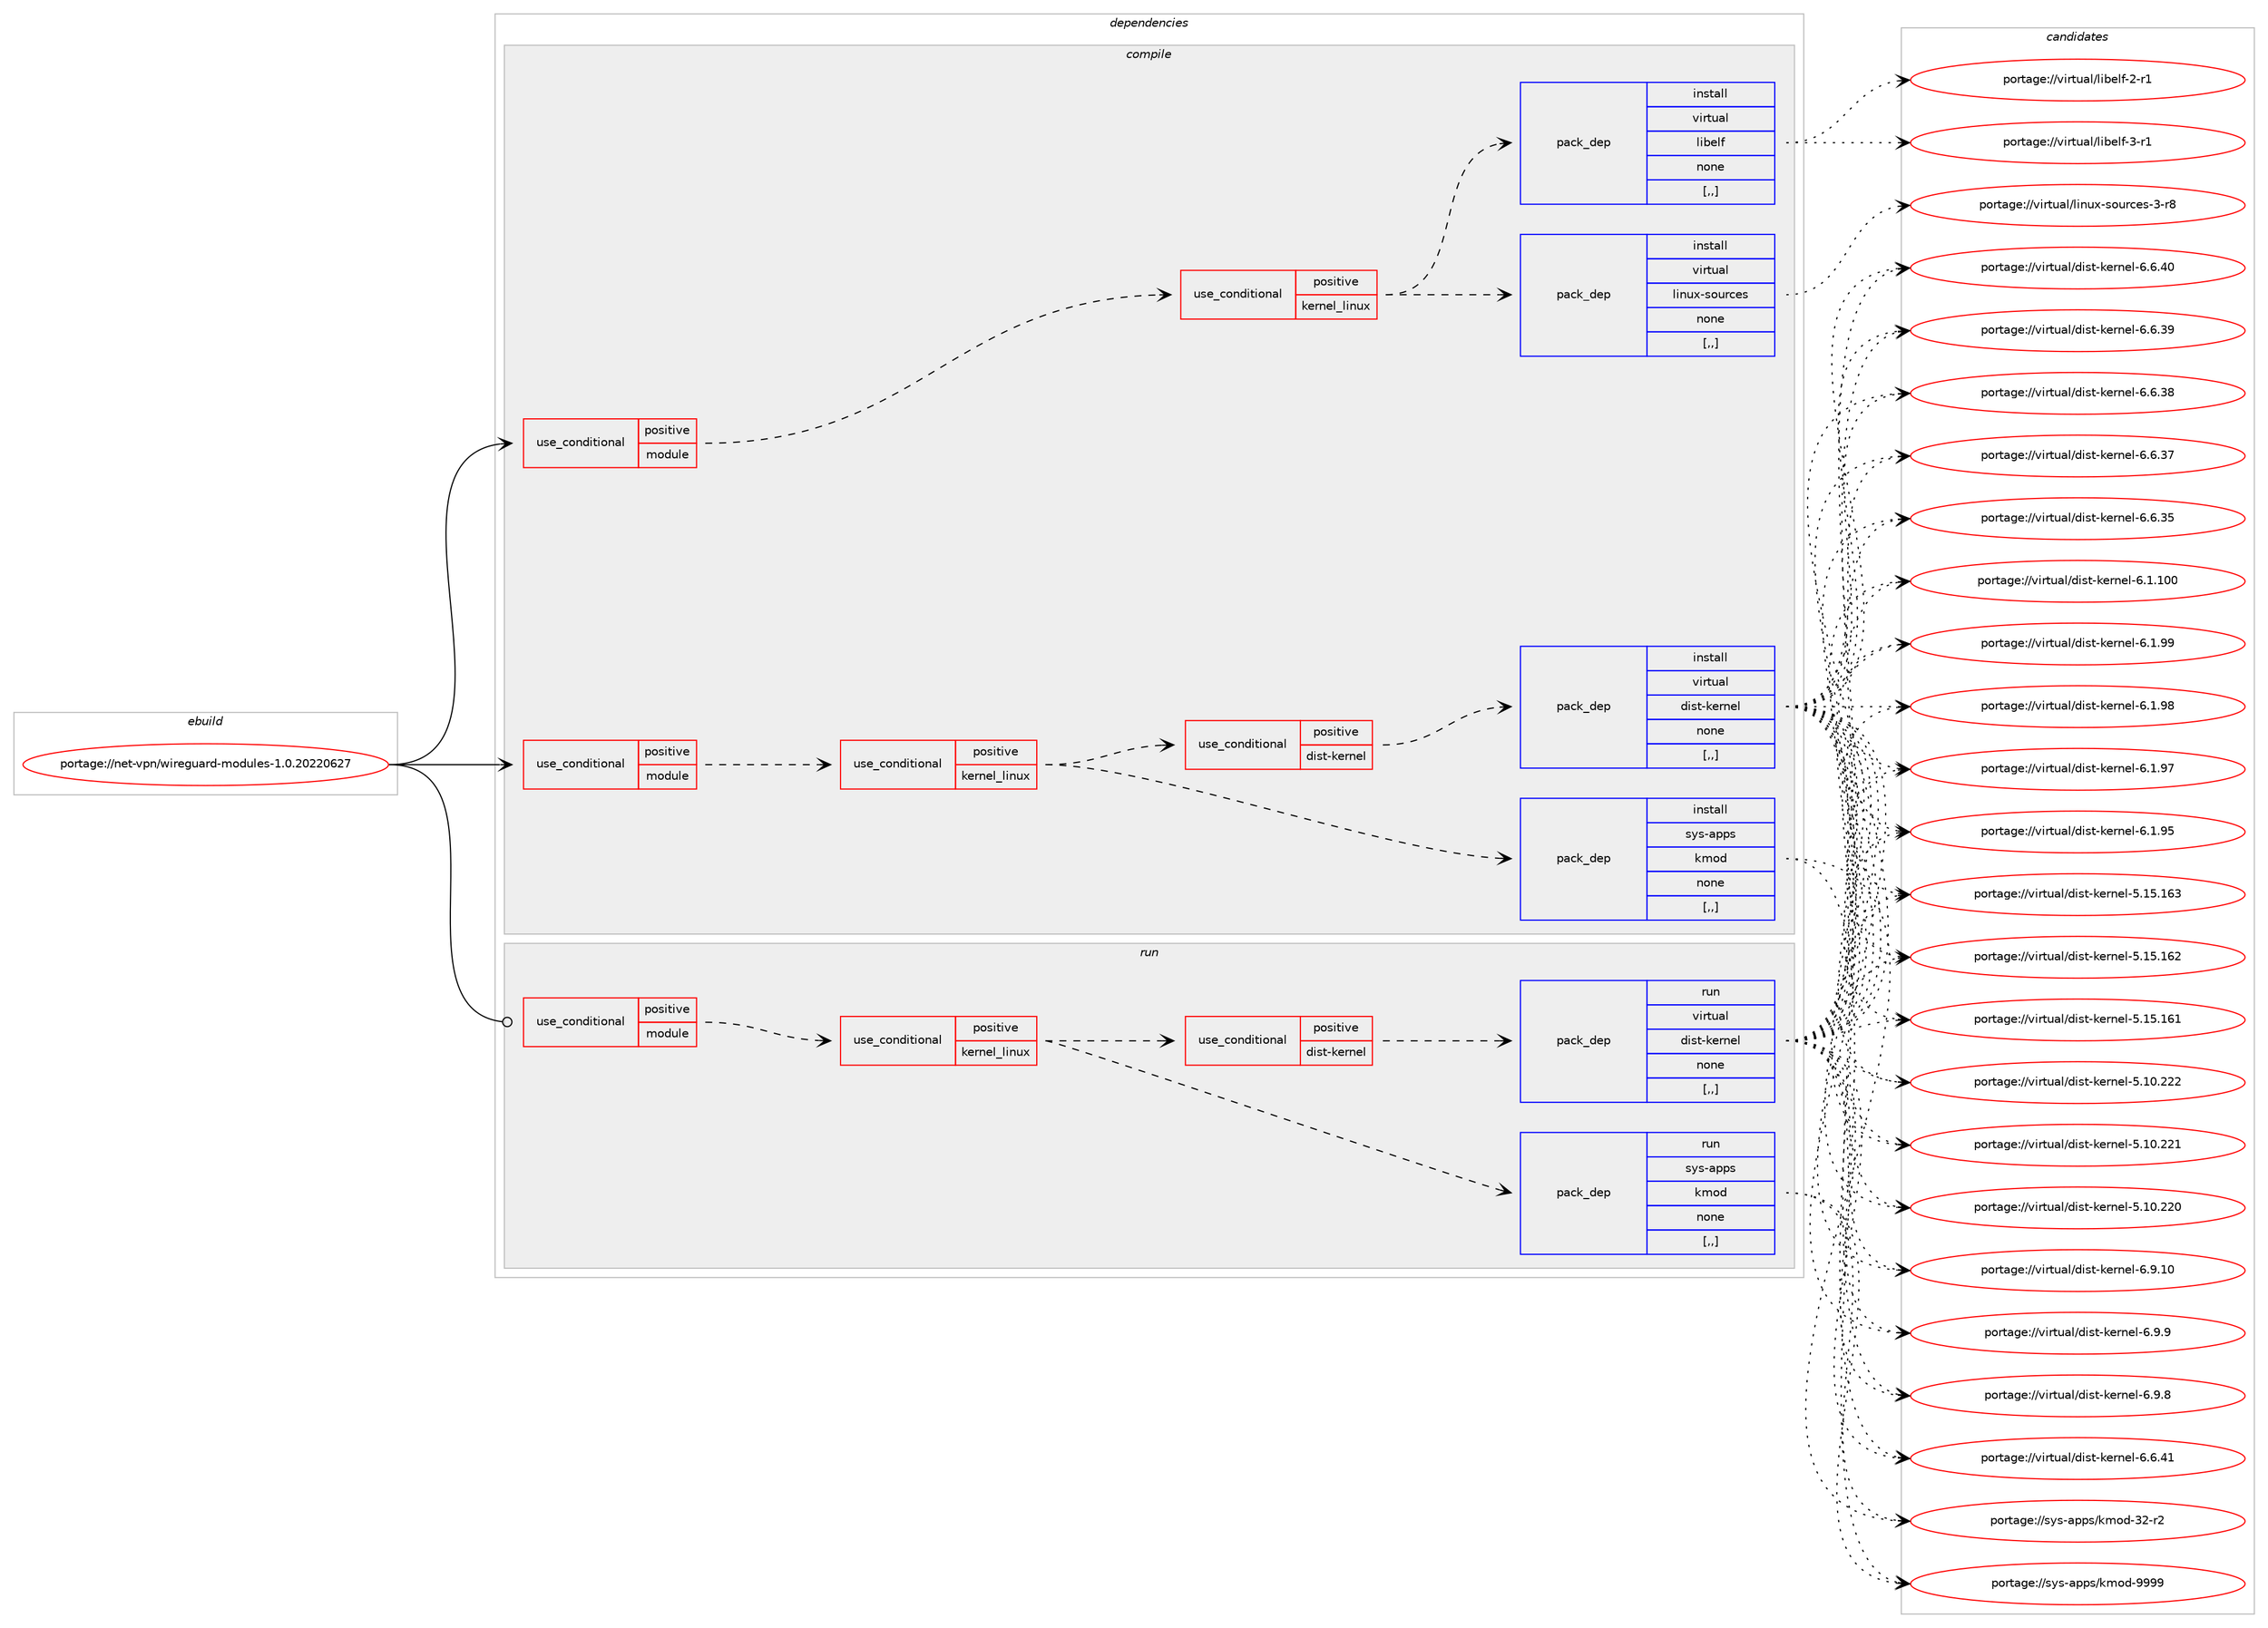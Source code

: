 digraph prolog {

# *************
# Graph options
# *************

newrank=true;
concentrate=true;
compound=true;
graph [rankdir=LR,fontname=Helvetica,fontsize=10,ranksep=1.5];#, ranksep=2.5, nodesep=0.2];
edge  [arrowhead=vee];
node  [fontname=Helvetica,fontsize=10];

# **********
# The ebuild
# **********

subgraph cluster_leftcol {
color=gray;
label=<<i>ebuild</i>>;
id [label="portage://net-vpn/wireguard-modules-1.0.20220627", color=red, width=4, href="../net-vpn/wireguard-modules-1.0.20220627.svg"];
}

# ****************
# The dependencies
# ****************

subgraph cluster_midcol {
color=gray;
label=<<i>dependencies</i>>;
subgraph cluster_compile {
fillcolor="#eeeeee";
style=filled;
label=<<i>compile</i>>;
subgraph cond102722 {
dependency387935 [label=<<TABLE BORDER="0" CELLBORDER="1" CELLSPACING="0" CELLPADDING="4"><TR><TD ROWSPAN="3" CELLPADDING="10">use_conditional</TD></TR><TR><TD>positive</TD></TR><TR><TD>module</TD></TR></TABLE>>, shape=none, color=red];
subgraph cond102723 {
dependency387936 [label=<<TABLE BORDER="0" CELLBORDER="1" CELLSPACING="0" CELLPADDING="4"><TR><TD ROWSPAN="3" CELLPADDING="10">use_conditional</TD></TR><TR><TD>positive</TD></TR><TR><TD>kernel_linux</TD></TR></TABLE>>, shape=none, color=red];
subgraph pack282425 {
dependency387937 [label=<<TABLE BORDER="0" CELLBORDER="1" CELLSPACING="0" CELLPADDING="4" WIDTH="220"><TR><TD ROWSPAN="6" CELLPADDING="30">pack_dep</TD></TR><TR><TD WIDTH="110">install</TD></TR><TR><TD>sys-apps</TD></TR><TR><TD>kmod</TD></TR><TR><TD>none</TD></TR><TR><TD>[,,]</TD></TR></TABLE>>, shape=none, color=blue];
}
dependency387936:e -> dependency387937:w [weight=20,style="dashed",arrowhead="vee"];
subgraph cond102724 {
dependency387938 [label=<<TABLE BORDER="0" CELLBORDER="1" CELLSPACING="0" CELLPADDING="4"><TR><TD ROWSPAN="3" CELLPADDING="10">use_conditional</TD></TR><TR><TD>positive</TD></TR><TR><TD>dist-kernel</TD></TR></TABLE>>, shape=none, color=red];
subgraph pack282426 {
dependency387939 [label=<<TABLE BORDER="0" CELLBORDER="1" CELLSPACING="0" CELLPADDING="4" WIDTH="220"><TR><TD ROWSPAN="6" CELLPADDING="30">pack_dep</TD></TR><TR><TD WIDTH="110">install</TD></TR><TR><TD>virtual</TD></TR><TR><TD>dist-kernel</TD></TR><TR><TD>none</TD></TR><TR><TD>[,,]</TD></TR></TABLE>>, shape=none, color=blue];
}
dependency387938:e -> dependency387939:w [weight=20,style="dashed",arrowhead="vee"];
}
dependency387936:e -> dependency387938:w [weight=20,style="dashed",arrowhead="vee"];
}
dependency387935:e -> dependency387936:w [weight=20,style="dashed",arrowhead="vee"];
}
id:e -> dependency387935:w [weight=20,style="solid",arrowhead="vee"];
subgraph cond102725 {
dependency387940 [label=<<TABLE BORDER="0" CELLBORDER="1" CELLSPACING="0" CELLPADDING="4"><TR><TD ROWSPAN="3" CELLPADDING="10">use_conditional</TD></TR><TR><TD>positive</TD></TR><TR><TD>module</TD></TR></TABLE>>, shape=none, color=red];
subgraph cond102726 {
dependency387941 [label=<<TABLE BORDER="0" CELLBORDER="1" CELLSPACING="0" CELLPADDING="4"><TR><TD ROWSPAN="3" CELLPADDING="10">use_conditional</TD></TR><TR><TD>positive</TD></TR><TR><TD>kernel_linux</TD></TR></TABLE>>, shape=none, color=red];
subgraph pack282427 {
dependency387942 [label=<<TABLE BORDER="0" CELLBORDER="1" CELLSPACING="0" CELLPADDING="4" WIDTH="220"><TR><TD ROWSPAN="6" CELLPADDING="30">pack_dep</TD></TR><TR><TD WIDTH="110">install</TD></TR><TR><TD>virtual</TD></TR><TR><TD>linux-sources</TD></TR><TR><TD>none</TD></TR><TR><TD>[,,]</TD></TR></TABLE>>, shape=none, color=blue];
}
dependency387941:e -> dependency387942:w [weight=20,style="dashed",arrowhead="vee"];
subgraph pack282428 {
dependency387943 [label=<<TABLE BORDER="0" CELLBORDER="1" CELLSPACING="0" CELLPADDING="4" WIDTH="220"><TR><TD ROWSPAN="6" CELLPADDING="30">pack_dep</TD></TR><TR><TD WIDTH="110">install</TD></TR><TR><TD>virtual</TD></TR><TR><TD>libelf</TD></TR><TR><TD>none</TD></TR><TR><TD>[,,]</TD></TR></TABLE>>, shape=none, color=blue];
}
dependency387941:e -> dependency387943:w [weight=20,style="dashed",arrowhead="vee"];
}
dependency387940:e -> dependency387941:w [weight=20,style="dashed",arrowhead="vee"];
}
id:e -> dependency387940:w [weight=20,style="solid",arrowhead="vee"];
}
subgraph cluster_compileandrun {
fillcolor="#eeeeee";
style=filled;
label=<<i>compile and run</i>>;
}
subgraph cluster_run {
fillcolor="#eeeeee";
style=filled;
label=<<i>run</i>>;
subgraph cond102727 {
dependency387944 [label=<<TABLE BORDER="0" CELLBORDER="1" CELLSPACING="0" CELLPADDING="4"><TR><TD ROWSPAN="3" CELLPADDING="10">use_conditional</TD></TR><TR><TD>positive</TD></TR><TR><TD>module</TD></TR></TABLE>>, shape=none, color=red];
subgraph cond102728 {
dependency387945 [label=<<TABLE BORDER="0" CELLBORDER="1" CELLSPACING="0" CELLPADDING="4"><TR><TD ROWSPAN="3" CELLPADDING="10">use_conditional</TD></TR><TR><TD>positive</TD></TR><TR><TD>kernel_linux</TD></TR></TABLE>>, shape=none, color=red];
subgraph pack282429 {
dependency387946 [label=<<TABLE BORDER="0" CELLBORDER="1" CELLSPACING="0" CELLPADDING="4" WIDTH="220"><TR><TD ROWSPAN="6" CELLPADDING="30">pack_dep</TD></TR><TR><TD WIDTH="110">run</TD></TR><TR><TD>sys-apps</TD></TR><TR><TD>kmod</TD></TR><TR><TD>none</TD></TR><TR><TD>[,,]</TD></TR></TABLE>>, shape=none, color=blue];
}
dependency387945:e -> dependency387946:w [weight=20,style="dashed",arrowhead="vee"];
subgraph cond102729 {
dependency387947 [label=<<TABLE BORDER="0" CELLBORDER="1" CELLSPACING="0" CELLPADDING="4"><TR><TD ROWSPAN="3" CELLPADDING="10">use_conditional</TD></TR><TR><TD>positive</TD></TR><TR><TD>dist-kernel</TD></TR></TABLE>>, shape=none, color=red];
subgraph pack282430 {
dependency387948 [label=<<TABLE BORDER="0" CELLBORDER="1" CELLSPACING="0" CELLPADDING="4" WIDTH="220"><TR><TD ROWSPAN="6" CELLPADDING="30">pack_dep</TD></TR><TR><TD WIDTH="110">run</TD></TR><TR><TD>virtual</TD></TR><TR><TD>dist-kernel</TD></TR><TR><TD>none</TD></TR><TR><TD>[,,]</TD></TR></TABLE>>, shape=none, color=blue];
}
dependency387947:e -> dependency387948:w [weight=20,style="dashed",arrowhead="vee"];
}
dependency387945:e -> dependency387947:w [weight=20,style="dashed",arrowhead="vee"];
}
dependency387944:e -> dependency387945:w [weight=20,style="dashed",arrowhead="vee"];
}
id:e -> dependency387944:w [weight=20,style="solid",arrowhead="odot"];
}
}

# **************
# The candidates
# **************

subgraph cluster_choices {
rank=same;
color=gray;
label=<<i>candidates</i>>;

subgraph choice282425 {
color=black;
nodesep=1;
choice1151211154597112112115471071091111004557575757 [label="portage://sys-apps/kmod-9999", color=red, width=4,href="../sys-apps/kmod-9999.svg"];
choice1151211154597112112115471071091111004551504511450 [label="portage://sys-apps/kmod-32-r2", color=red, width=4,href="../sys-apps/kmod-32-r2.svg"];
dependency387937:e -> choice1151211154597112112115471071091111004557575757:w [style=dotted,weight="100"];
dependency387937:e -> choice1151211154597112112115471071091111004551504511450:w [style=dotted,weight="100"];
}
subgraph choice282426 {
color=black;
nodesep=1;
choice11810511411611797108471001051151164510710111411010110845544657464948 [label="portage://virtual/dist-kernel-6.9.10", color=red, width=4,href="../virtual/dist-kernel-6.9.10.svg"];
choice118105114116117971084710010511511645107101114110101108455446574657 [label="portage://virtual/dist-kernel-6.9.9", color=red, width=4,href="../virtual/dist-kernel-6.9.9.svg"];
choice118105114116117971084710010511511645107101114110101108455446574656 [label="portage://virtual/dist-kernel-6.9.8", color=red, width=4,href="../virtual/dist-kernel-6.9.8.svg"];
choice11810511411611797108471001051151164510710111411010110845544654465249 [label="portage://virtual/dist-kernel-6.6.41", color=red, width=4,href="../virtual/dist-kernel-6.6.41.svg"];
choice11810511411611797108471001051151164510710111411010110845544654465248 [label="portage://virtual/dist-kernel-6.6.40", color=red, width=4,href="../virtual/dist-kernel-6.6.40.svg"];
choice11810511411611797108471001051151164510710111411010110845544654465157 [label="portage://virtual/dist-kernel-6.6.39", color=red, width=4,href="../virtual/dist-kernel-6.6.39.svg"];
choice11810511411611797108471001051151164510710111411010110845544654465156 [label="portage://virtual/dist-kernel-6.6.38", color=red, width=4,href="../virtual/dist-kernel-6.6.38.svg"];
choice11810511411611797108471001051151164510710111411010110845544654465155 [label="portage://virtual/dist-kernel-6.6.37", color=red, width=4,href="../virtual/dist-kernel-6.6.37.svg"];
choice11810511411611797108471001051151164510710111411010110845544654465153 [label="portage://virtual/dist-kernel-6.6.35", color=red, width=4,href="../virtual/dist-kernel-6.6.35.svg"];
choice1181051141161179710847100105115116451071011141101011084554464946494848 [label="portage://virtual/dist-kernel-6.1.100", color=red, width=4,href="../virtual/dist-kernel-6.1.100.svg"];
choice11810511411611797108471001051151164510710111411010110845544649465757 [label="portage://virtual/dist-kernel-6.1.99", color=red, width=4,href="../virtual/dist-kernel-6.1.99.svg"];
choice11810511411611797108471001051151164510710111411010110845544649465756 [label="portage://virtual/dist-kernel-6.1.98", color=red, width=4,href="../virtual/dist-kernel-6.1.98.svg"];
choice11810511411611797108471001051151164510710111411010110845544649465755 [label="portage://virtual/dist-kernel-6.1.97", color=red, width=4,href="../virtual/dist-kernel-6.1.97.svg"];
choice11810511411611797108471001051151164510710111411010110845544649465753 [label="portage://virtual/dist-kernel-6.1.95", color=red, width=4,href="../virtual/dist-kernel-6.1.95.svg"];
choice118105114116117971084710010511511645107101114110101108455346495346495451 [label="portage://virtual/dist-kernel-5.15.163", color=red, width=4,href="../virtual/dist-kernel-5.15.163.svg"];
choice118105114116117971084710010511511645107101114110101108455346495346495450 [label="portage://virtual/dist-kernel-5.15.162", color=red, width=4,href="../virtual/dist-kernel-5.15.162.svg"];
choice118105114116117971084710010511511645107101114110101108455346495346495449 [label="portage://virtual/dist-kernel-5.15.161", color=red, width=4,href="../virtual/dist-kernel-5.15.161.svg"];
choice118105114116117971084710010511511645107101114110101108455346494846505050 [label="portage://virtual/dist-kernel-5.10.222", color=red, width=4,href="../virtual/dist-kernel-5.10.222.svg"];
choice118105114116117971084710010511511645107101114110101108455346494846505049 [label="portage://virtual/dist-kernel-5.10.221", color=red, width=4,href="../virtual/dist-kernel-5.10.221.svg"];
choice118105114116117971084710010511511645107101114110101108455346494846505048 [label="portage://virtual/dist-kernel-5.10.220", color=red, width=4,href="../virtual/dist-kernel-5.10.220.svg"];
dependency387939:e -> choice11810511411611797108471001051151164510710111411010110845544657464948:w [style=dotted,weight="100"];
dependency387939:e -> choice118105114116117971084710010511511645107101114110101108455446574657:w [style=dotted,weight="100"];
dependency387939:e -> choice118105114116117971084710010511511645107101114110101108455446574656:w [style=dotted,weight="100"];
dependency387939:e -> choice11810511411611797108471001051151164510710111411010110845544654465249:w [style=dotted,weight="100"];
dependency387939:e -> choice11810511411611797108471001051151164510710111411010110845544654465248:w [style=dotted,weight="100"];
dependency387939:e -> choice11810511411611797108471001051151164510710111411010110845544654465157:w [style=dotted,weight="100"];
dependency387939:e -> choice11810511411611797108471001051151164510710111411010110845544654465156:w [style=dotted,weight="100"];
dependency387939:e -> choice11810511411611797108471001051151164510710111411010110845544654465155:w [style=dotted,weight="100"];
dependency387939:e -> choice11810511411611797108471001051151164510710111411010110845544654465153:w [style=dotted,weight="100"];
dependency387939:e -> choice1181051141161179710847100105115116451071011141101011084554464946494848:w [style=dotted,weight="100"];
dependency387939:e -> choice11810511411611797108471001051151164510710111411010110845544649465757:w [style=dotted,weight="100"];
dependency387939:e -> choice11810511411611797108471001051151164510710111411010110845544649465756:w [style=dotted,weight="100"];
dependency387939:e -> choice11810511411611797108471001051151164510710111411010110845544649465755:w [style=dotted,weight="100"];
dependency387939:e -> choice11810511411611797108471001051151164510710111411010110845544649465753:w [style=dotted,weight="100"];
dependency387939:e -> choice118105114116117971084710010511511645107101114110101108455346495346495451:w [style=dotted,weight="100"];
dependency387939:e -> choice118105114116117971084710010511511645107101114110101108455346495346495450:w [style=dotted,weight="100"];
dependency387939:e -> choice118105114116117971084710010511511645107101114110101108455346495346495449:w [style=dotted,weight="100"];
dependency387939:e -> choice118105114116117971084710010511511645107101114110101108455346494846505050:w [style=dotted,weight="100"];
dependency387939:e -> choice118105114116117971084710010511511645107101114110101108455346494846505049:w [style=dotted,weight="100"];
dependency387939:e -> choice118105114116117971084710010511511645107101114110101108455346494846505048:w [style=dotted,weight="100"];
}
subgraph choice282427 {
color=black;
nodesep=1;
choice1181051141161179710847108105110117120451151111171149910111545514511456 [label="portage://virtual/linux-sources-3-r8", color=red, width=4,href="../virtual/linux-sources-3-r8.svg"];
dependency387942:e -> choice1181051141161179710847108105110117120451151111171149910111545514511456:w [style=dotted,weight="100"];
}
subgraph choice282428 {
color=black;
nodesep=1;
choice11810511411611797108471081059810110810245514511449 [label="portage://virtual/libelf-3-r1", color=red, width=4,href="../virtual/libelf-3-r1.svg"];
choice11810511411611797108471081059810110810245504511449 [label="portage://virtual/libelf-2-r1", color=red, width=4,href="../virtual/libelf-2-r1.svg"];
dependency387943:e -> choice11810511411611797108471081059810110810245514511449:w [style=dotted,weight="100"];
dependency387943:e -> choice11810511411611797108471081059810110810245504511449:w [style=dotted,weight="100"];
}
subgraph choice282429 {
color=black;
nodesep=1;
choice1151211154597112112115471071091111004557575757 [label="portage://sys-apps/kmod-9999", color=red, width=4,href="../sys-apps/kmod-9999.svg"];
choice1151211154597112112115471071091111004551504511450 [label="portage://sys-apps/kmod-32-r2", color=red, width=4,href="../sys-apps/kmod-32-r2.svg"];
dependency387946:e -> choice1151211154597112112115471071091111004557575757:w [style=dotted,weight="100"];
dependency387946:e -> choice1151211154597112112115471071091111004551504511450:w [style=dotted,weight="100"];
}
subgraph choice282430 {
color=black;
nodesep=1;
choice11810511411611797108471001051151164510710111411010110845544657464948 [label="portage://virtual/dist-kernel-6.9.10", color=red, width=4,href="../virtual/dist-kernel-6.9.10.svg"];
choice118105114116117971084710010511511645107101114110101108455446574657 [label="portage://virtual/dist-kernel-6.9.9", color=red, width=4,href="../virtual/dist-kernel-6.9.9.svg"];
choice118105114116117971084710010511511645107101114110101108455446574656 [label="portage://virtual/dist-kernel-6.9.8", color=red, width=4,href="../virtual/dist-kernel-6.9.8.svg"];
choice11810511411611797108471001051151164510710111411010110845544654465249 [label="portage://virtual/dist-kernel-6.6.41", color=red, width=4,href="../virtual/dist-kernel-6.6.41.svg"];
choice11810511411611797108471001051151164510710111411010110845544654465248 [label="portage://virtual/dist-kernel-6.6.40", color=red, width=4,href="../virtual/dist-kernel-6.6.40.svg"];
choice11810511411611797108471001051151164510710111411010110845544654465157 [label="portage://virtual/dist-kernel-6.6.39", color=red, width=4,href="../virtual/dist-kernel-6.6.39.svg"];
choice11810511411611797108471001051151164510710111411010110845544654465156 [label="portage://virtual/dist-kernel-6.6.38", color=red, width=4,href="../virtual/dist-kernel-6.6.38.svg"];
choice11810511411611797108471001051151164510710111411010110845544654465155 [label="portage://virtual/dist-kernel-6.6.37", color=red, width=4,href="../virtual/dist-kernel-6.6.37.svg"];
choice11810511411611797108471001051151164510710111411010110845544654465153 [label="portage://virtual/dist-kernel-6.6.35", color=red, width=4,href="../virtual/dist-kernel-6.6.35.svg"];
choice1181051141161179710847100105115116451071011141101011084554464946494848 [label="portage://virtual/dist-kernel-6.1.100", color=red, width=4,href="../virtual/dist-kernel-6.1.100.svg"];
choice11810511411611797108471001051151164510710111411010110845544649465757 [label="portage://virtual/dist-kernel-6.1.99", color=red, width=4,href="../virtual/dist-kernel-6.1.99.svg"];
choice11810511411611797108471001051151164510710111411010110845544649465756 [label="portage://virtual/dist-kernel-6.1.98", color=red, width=4,href="../virtual/dist-kernel-6.1.98.svg"];
choice11810511411611797108471001051151164510710111411010110845544649465755 [label="portage://virtual/dist-kernel-6.1.97", color=red, width=4,href="../virtual/dist-kernel-6.1.97.svg"];
choice11810511411611797108471001051151164510710111411010110845544649465753 [label="portage://virtual/dist-kernel-6.1.95", color=red, width=4,href="../virtual/dist-kernel-6.1.95.svg"];
choice118105114116117971084710010511511645107101114110101108455346495346495451 [label="portage://virtual/dist-kernel-5.15.163", color=red, width=4,href="../virtual/dist-kernel-5.15.163.svg"];
choice118105114116117971084710010511511645107101114110101108455346495346495450 [label="portage://virtual/dist-kernel-5.15.162", color=red, width=4,href="../virtual/dist-kernel-5.15.162.svg"];
choice118105114116117971084710010511511645107101114110101108455346495346495449 [label="portage://virtual/dist-kernel-5.15.161", color=red, width=4,href="../virtual/dist-kernel-5.15.161.svg"];
choice118105114116117971084710010511511645107101114110101108455346494846505050 [label="portage://virtual/dist-kernel-5.10.222", color=red, width=4,href="../virtual/dist-kernel-5.10.222.svg"];
choice118105114116117971084710010511511645107101114110101108455346494846505049 [label="portage://virtual/dist-kernel-5.10.221", color=red, width=4,href="../virtual/dist-kernel-5.10.221.svg"];
choice118105114116117971084710010511511645107101114110101108455346494846505048 [label="portage://virtual/dist-kernel-5.10.220", color=red, width=4,href="../virtual/dist-kernel-5.10.220.svg"];
dependency387948:e -> choice11810511411611797108471001051151164510710111411010110845544657464948:w [style=dotted,weight="100"];
dependency387948:e -> choice118105114116117971084710010511511645107101114110101108455446574657:w [style=dotted,weight="100"];
dependency387948:e -> choice118105114116117971084710010511511645107101114110101108455446574656:w [style=dotted,weight="100"];
dependency387948:e -> choice11810511411611797108471001051151164510710111411010110845544654465249:w [style=dotted,weight="100"];
dependency387948:e -> choice11810511411611797108471001051151164510710111411010110845544654465248:w [style=dotted,weight="100"];
dependency387948:e -> choice11810511411611797108471001051151164510710111411010110845544654465157:w [style=dotted,weight="100"];
dependency387948:e -> choice11810511411611797108471001051151164510710111411010110845544654465156:w [style=dotted,weight="100"];
dependency387948:e -> choice11810511411611797108471001051151164510710111411010110845544654465155:w [style=dotted,weight="100"];
dependency387948:e -> choice11810511411611797108471001051151164510710111411010110845544654465153:w [style=dotted,weight="100"];
dependency387948:e -> choice1181051141161179710847100105115116451071011141101011084554464946494848:w [style=dotted,weight="100"];
dependency387948:e -> choice11810511411611797108471001051151164510710111411010110845544649465757:w [style=dotted,weight="100"];
dependency387948:e -> choice11810511411611797108471001051151164510710111411010110845544649465756:w [style=dotted,weight="100"];
dependency387948:e -> choice11810511411611797108471001051151164510710111411010110845544649465755:w [style=dotted,weight="100"];
dependency387948:e -> choice11810511411611797108471001051151164510710111411010110845544649465753:w [style=dotted,weight="100"];
dependency387948:e -> choice118105114116117971084710010511511645107101114110101108455346495346495451:w [style=dotted,weight="100"];
dependency387948:e -> choice118105114116117971084710010511511645107101114110101108455346495346495450:w [style=dotted,weight="100"];
dependency387948:e -> choice118105114116117971084710010511511645107101114110101108455346495346495449:w [style=dotted,weight="100"];
dependency387948:e -> choice118105114116117971084710010511511645107101114110101108455346494846505050:w [style=dotted,weight="100"];
dependency387948:e -> choice118105114116117971084710010511511645107101114110101108455346494846505049:w [style=dotted,weight="100"];
dependency387948:e -> choice118105114116117971084710010511511645107101114110101108455346494846505048:w [style=dotted,weight="100"];
}
}

}
